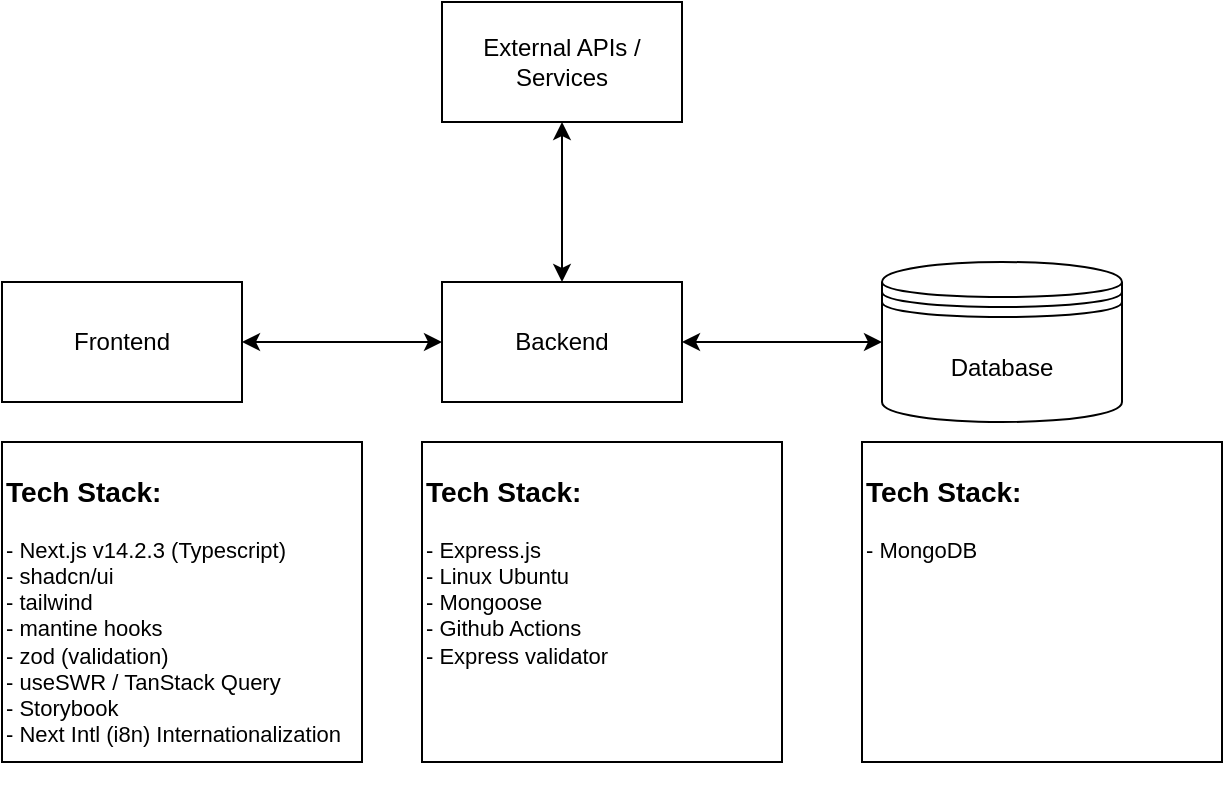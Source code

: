 <mxfile version="24.7.10">
  <diagram name="Page-1" id="7z_H-VCESE3vupKwtxcX">
    <mxGraphModel dx="748" dy="702" grid="1" gridSize="10" guides="1" tooltips="1" connect="1" arrows="1" fold="1" page="1" pageScale="1" pageWidth="850" pageHeight="1100" math="0" shadow="0">
      <root>
        <mxCell id="0" />
        <mxCell id="1" parent="0" />
        <mxCell id="GB76vfsW8Q_CAX650Lq1-1" value="Frontend" style="rounded=0;whiteSpace=wrap;html=1;movable=0;resizable=0;rotatable=0;deletable=0;editable=0;locked=1;connectable=0;" vertex="1" parent="1">
          <mxGeometry x="120" y="250" width="120" height="60" as="geometry" />
        </mxCell>
        <mxCell id="GB76vfsW8Q_CAX650Lq1-2" value="Backend" style="rounded=0;whiteSpace=wrap;html=1;movable=0;resizable=0;rotatable=0;deletable=0;editable=0;locked=1;connectable=0;" vertex="1" parent="1">
          <mxGeometry x="340" y="250" width="120" height="60" as="geometry" />
        </mxCell>
        <mxCell id="GB76vfsW8Q_CAX650Lq1-3" value="Database" style="shape=datastore;whiteSpace=wrap;html=1;movable=0;resizable=0;rotatable=0;deletable=0;editable=0;locked=1;connectable=0;" vertex="1" parent="1">
          <mxGeometry x="560" y="240" width="120" height="80" as="geometry" />
        </mxCell>
        <mxCell id="GB76vfsW8Q_CAX650Lq1-8" value="" style="endArrow=classic;startArrow=classic;html=1;rounded=0;exitX=1;exitY=0.5;exitDx=0;exitDy=0;entryX=0;entryY=0.5;entryDx=0;entryDy=0;movable=0;resizable=0;rotatable=0;deletable=0;editable=0;locked=1;connectable=0;" edge="1" parent="1" source="GB76vfsW8Q_CAX650Lq1-1" target="GB76vfsW8Q_CAX650Lq1-2">
          <mxGeometry width="50" height="50" relative="1" as="geometry">
            <mxPoint x="410" y="340" as="sourcePoint" />
            <mxPoint x="460" y="290" as="targetPoint" />
          </mxGeometry>
        </mxCell>
        <mxCell id="GB76vfsW8Q_CAX650Lq1-9" value="" style="endArrow=classic;startArrow=classic;html=1;rounded=0;entryX=1;entryY=0.5;entryDx=0;entryDy=0;exitX=0;exitY=0.5;exitDx=0;exitDy=0;movable=0;resizable=0;rotatable=0;deletable=0;editable=0;locked=1;connectable=0;" edge="1" parent="1" source="GB76vfsW8Q_CAX650Lq1-3" target="GB76vfsW8Q_CAX650Lq1-2">
          <mxGeometry width="50" height="50" relative="1" as="geometry">
            <mxPoint x="410" y="340" as="sourcePoint" />
            <mxPoint x="460" y="290" as="targetPoint" />
          </mxGeometry>
        </mxCell>
        <mxCell id="GB76vfsW8Q_CAX650Lq1-18" value="" style="group;movable=0;resizable=0;rotatable=0;deletable=0;editable=0;locked=1;connectable=0;" vertex="1" connectable="0" parent="1">
          <mxGeometry x="120" y="330" width="180" height="170" as="geometry" />
        </mxCell>
        <mxCell id="GB76vfsW8Q_CAX650Lq1-14" value="" style="rounded=0;whiteSpace=wrap;html=1;movable=0;resizable=0;rotatable=0;deletable=0;editable=0;locked=1;connectable=0;" vertex="1" parent="GB76vfsW8Q_CAX650Lq1-18">
          <mxGeometry width="180" height="160" as="geometry" />
        </mxCell>
        <mxCell id="GB76vfsW8Q_CAX650Lq1-11" value="&lt;h3 style=&quot;margin-top: 0px;&quot;&gt;Tech Stack:&lt;/h3&gt;&lt;div style=&quot;font-size: 11px;&quot;&gt;&lt;font style=&quot;font-size: 11px;&quot;&gt;- Next.js v14.2.3 (Typescript)&lt;br&gt;- shadcn/ui&lt;/font&gt;&lt;/div&gt;&lt;div style=&quot;font-size: 11px;&quot;&gt;&lt;font style=&quot;font-size: 11px;&quot;&gt;- tailwind&lt;/font&gt;&lt;/div&gt;&lt;div style=&quot;font-size: 11px;&quot;&gt;&lt;font style=&quot;font-size: 11px;&quot;&gt;- mantine hooks&lt;/font&gt;&lt;/div&gt;&lt;div style=&quot;font-size: 11px;&quot;&gt;&lt;font style=&quot;font-size: 11px;&quot;&gt;- zod (validation)&lt;/font&gt;&lt;/div&gt;&lt;div style=&quot;font-size: 11px;&quot;&gt;&lt;font style=&quot;font-size: 11px;&quot;&gt;- useSWR / TanStack Query&lt;br&gt;- Storybook&lt;br&gt;- Next Intl (i8n) Internationalization&lt;/font&gt;&lt;/div&gt;" style="text;html=1;whiteSpace=wrap;overflow=hidden;rounded=0;movable=0;resizable=0;rotatable=0;deletable=0;editable=0;locked=1;connectable=0;" vertex="1" parent="GB76vfsW8Q_CAX650Lq1-18">
          <mxGeometry y="10" width="180" height="160" as="geometry" />
        </mxCell>
        <mxCell id="GB76vfsW8Q_CAX650Lq1-19" value="" style="group;movable=0;resizable=0;rotatable=0;deletable=0;editable=0;locked=1;connectable=0;" vertex="1" connectable="0" parent="1">
          <mxGeometry x="330" y="330" width="180" height="170" as="geometry" />
        </mxCell>
        <mxCell id="GB76vfsW8Q_CAX650Lq1-20" value="" style="rounded=0;whiteSpace=wrap;html=1;movable=0;resizable=0;rotatable=0;deletable=0;editable=0;locked=1;connectable=0;" vertex="1" parent="GB76vfsW8Q_CAX650Lq1-19">
          <mxGeometry width="180" height="160" as="geometry" />
        </mxCell>
        <mxCell id="GB76vfsW8Q_CAX650Lq1-21" value="&lt;h3 style=&quot;margin-top: 0px;&quot;&gt;Tech Stack:&lt;/h3&gt;&lt;div style=&quot;font-size: 11px;&quot;&gt;&lt;font style=&quot;font-size: 11px;&quot;&gt;- Express.js&lt;br&gt;&lt;/font&gt;&lt;/div&gt;&lt;div style=&quot;font-size: 11px;&quot;&gt;&lt;font style=&quot;font-size: 11px;&quot;&gt;- Linux Ubuntu&lt;br&gt;&lt;/font&gt;&lt;/div&gt;&lt;div style=&quot;font-size: 11px;&quot;&gt;&lt;font style=&quot;font-size: 11px;&quot;&gt;- Mongoose&lt;/font&gt;&lt;/div&gt;&lt;div style=&quot;font-size: 11px;&quot;&gt;&lt;font style=&quot;font-size: 11px;&quot;&gt;- Github Actions&lt;/font&gt;&lt;/div&gt;&lt;div style=&quot;font-size: 11px;&quot;&gt;&lt;font style=&quot;font-size: 11px;&quot;&gt;- Express validator&lt;/font&gt;&lt;/div&gt;" style="text;html=1;whiteSpace=wrap;overflow=hidden;rounded=0;movable=0;resizable=0;rotatable=0;deletable=0;editable=0;locked=1;connectable=0;" vertex="1" parent="GB76vfsW8Q_CAX650Lq1-19">
          <mxGeometry y="10" width="180" height="160" as="geometry" />
        </mxCell>
        <mxCell id="GB76vfsW8Q_CAX650Lq1-22" value="External APIs / Services" style="rounded=0;whiteSpace=wrap;html=1;movable=0;resizable=0;rotatable=0;deletable=0;editable=0;locked=1;connectable=0;" vertex="1" parent="1">
          <mxGeometry x="340" y="110" width="120" height="60" as="geometry" />
        </mxCell>
        <mxCell id="GB76vfsW8Q_CAX650Lq1-23" value="" style="endArrow=classic;startArrow=classic;html=1;rounded=0;entryX=0.5;entryY=1;entryDx=0;entryDy=0;exitX=0.5;exitY=0;exitDx=0;exitDy=0;movable=0;resizable=0;rotatable=0;deletable=0;editable=0;locked=1;connectable=0;" edge="1" parent="1" source="GB76vfsW8Q_CAX650Lq1-2" target="GB76vfsW8Q_CAX650Lq1-22">
          <mxGeometry width="50" height="50" relative="1" as="geometry">
            <mxPoint x="410" y="250" as="sourcePoint" />
            <mxPoint x="460" y="200" as="targetPoint" />
          </mxGeometry>
        </mxCell>
        <mxCell id="GB76vfsW8Q_CAX650Lq1-24" value="" style="group;movable=0;resizable=0;rotatable=0;deletable=0;editable=0;locked=1;connectable=0;" vertex="1" connectable="0" parent="1">
          <mxGeometry x="550" y="330" width="180" height="170" as="geometry" />
        </mxCell>
        <mxCell id="GB76vfsW8Q_CAX650Lq1-25" value="" style="rounded=0;whiteSpace=wrap;html=1;movable=0;resizable=0;rotatable=0;deletable=0;editable=0;locked=1;connectable=0;" vertex="1" parent="GB76vfsW8Q_CAX650Lq1-24">
          <mxGeometry width="180" height="160" as="geometry" />
        </mxCell>
        <mxCell id="GB76vfsW8Q_CAX650Lq1-26" value="&lt;h3 style=&quot;margin-top: 0px;&quot;&gt;Tech Stack:&lt;/h3&gt;&lt;div style=&quot;font-size: 11px;&quot;&gt;&lt;font style=&quot;font-size: 11px;&quot;&gt;- MongoDB&lt;/font&gt;&lt;/div&gt;" style="text;html=1;whiteSpace=wrap;overflow=hidden;rounded=0;movable=0;resizable=0;rotatable=0;deletable=0;editable=0;locked=1;connectable=0;" vertex="1" parent="GB76vfsW8Q_CAX650Lq1-24">
          <mxGeometry y="10" width="180" height="160" as="geometry" />
        </mxCell>
      </root>
    </mxGraphModel>
  </diagram>
</mxfile>
